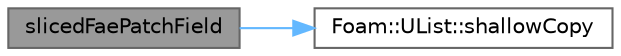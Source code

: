 digraph "slicedFaePatchField"
{
 // LATEX_PDF_SIZE
  bgcolor="transparent";
  edge [fontname=Helvetica,fontsize=10,labelfontname=Helvetica,labelfontsize=10];
  node [fontname=Helvetica,fontsize=10,shape=box,height=0.2,width=0.4];
  rankdir="LR";
  Node1 [id="Node000001",label="slicedFaePatchField",height=0.2,width=0.4,color="gray40", fillcolor="grey60", style="filled", fontcolor="black",tooltip=" "];
  Node1 -> Node2 [id="edge1_Node000001_Node000002",color="steelblue1",style="solid",tooltip=" "];
  Node2 [id="Node000002",label="Foam::UList::shallowCopy",height=0.2,width=0.4,color="grey40", fillcolor="white", style="filled",URL="$classFoam_1_1UList.html#ae40cd566141af6fd12dbed08936a7d4f",tooltip=" "];
}
